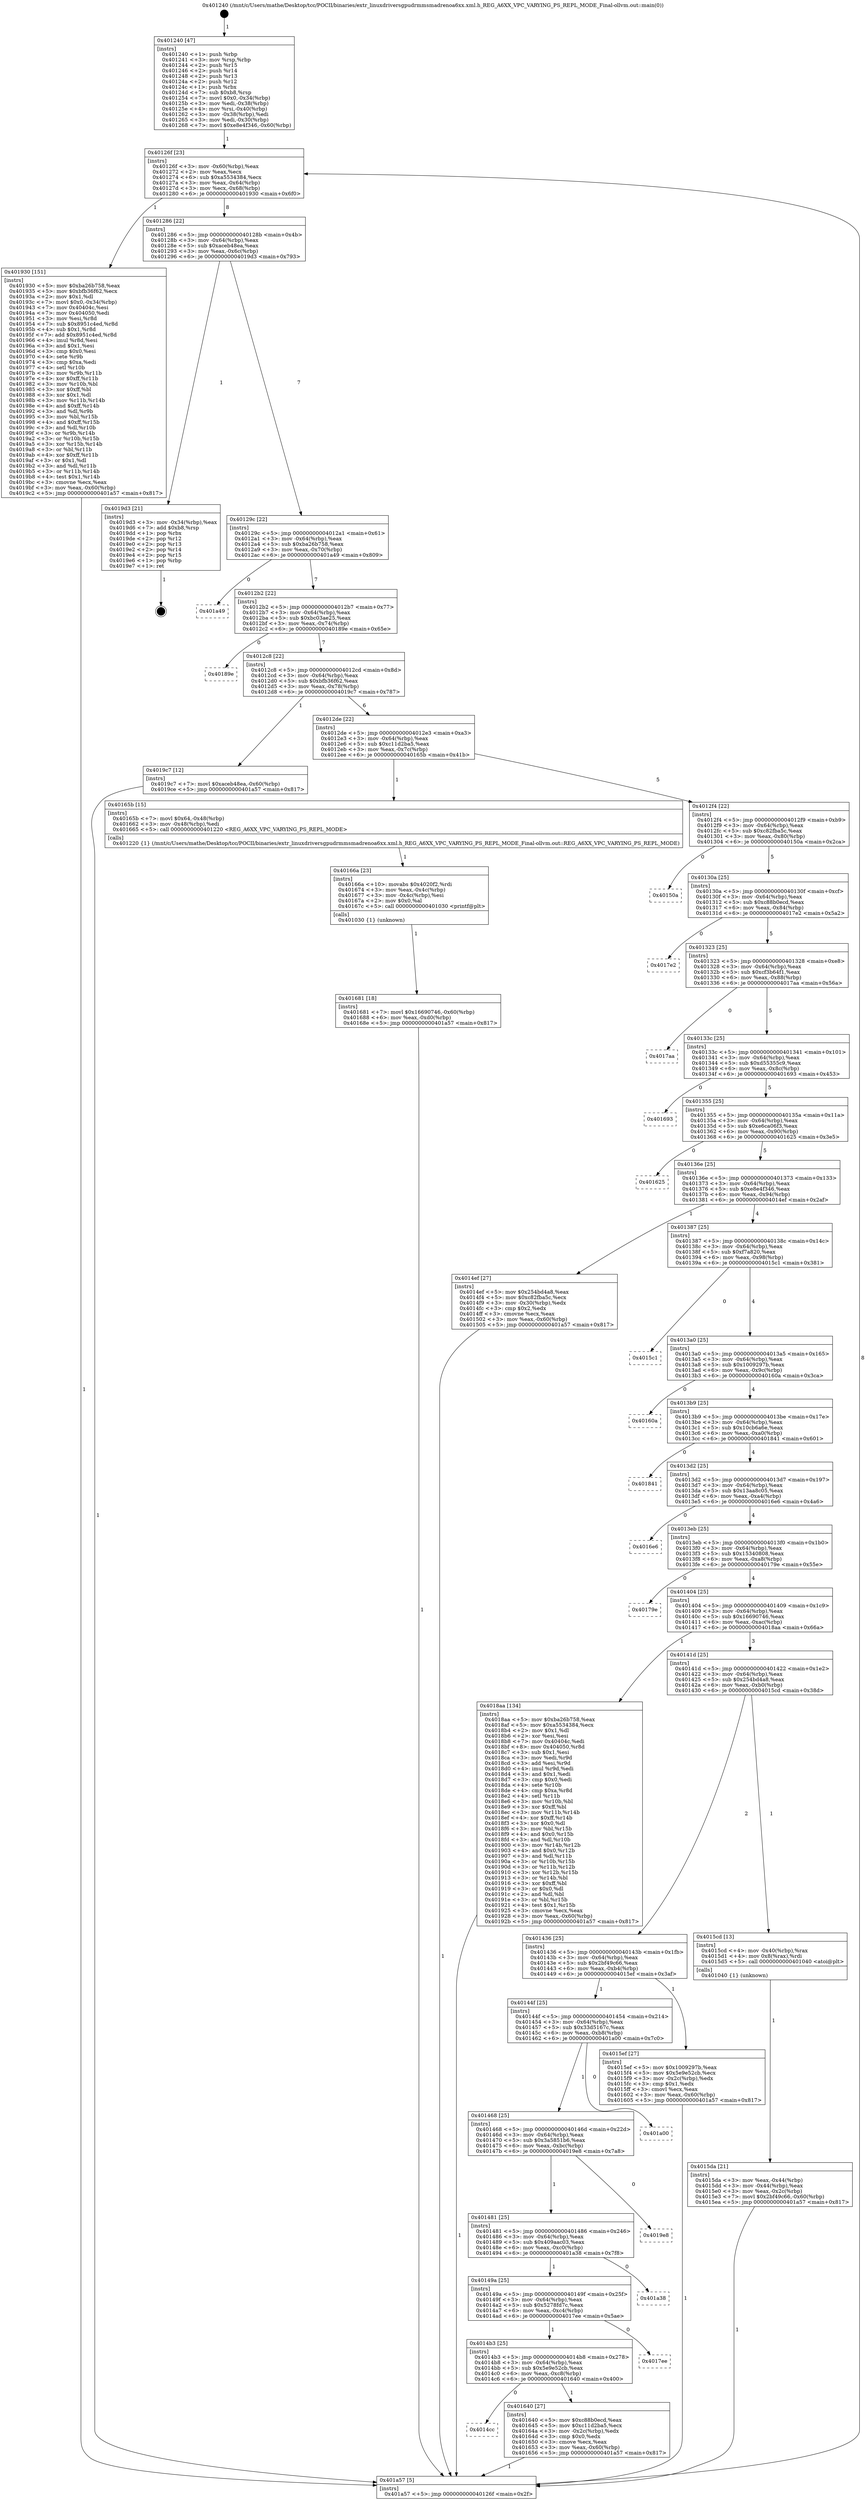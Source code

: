 digraph "0x401240" {
  label = "0x401240 (/mnt/c/Users/mathe/Desktop/tcc/POCII/binaries/extr_linuxdriversgpudrmmsmadrenoa6xx.xml.h_REG_A6XX_VPC_VARYING_PS_REPL_MODE_Final-ollvm.out::main(0))"
  labelloc = "t"
  node[shape=record]

  Entry [label="",width=0.3,height=0.3,shape=circle,fillcolor=black,style=filled]
  "0x40126f" [label="{
     0x40126f [23]\l
     | [instrs]\l
     &nbsp;&nbsp;0x40126f \<+3\>: mov -0x60(%rbp),%eax\l
     &nbsp;&nbsp;0x401272 \<+2\>: mov %eax,%ecx\l
     &nbsp;&nbsp;0x401274 \<+6\>: sub $0xa5534384,%ecx\l
     &nbsp;&nbsp;0x40127a \<+3\>: mov %eax,-0x64(%rbp)\l
     &nbsp;&nbsp;0x40127d \<+3\>: mov %ecx,-0x68(%rbp)\l
     &nbsp;&nbsp;0x401280 \<+6\>: je 0000000000401930 \<main+0x6f0\>\l
  }"]
  "0x401930" [label="{
     0x401930 [151]\l
     | [instrs]\l
     &nbsp;&nbsp;0x401930 \<+5\>: mov $0xba26b758,%eax\l
     &nbsp;&nbsp;0x401935 \<+5\>: mov $0xbfb36f62,%ecx\l
     &nbsp;&nbsp;0x40193a \<+2\>: mov $0x1,%dl\l
     &nbsp;&nbsp;0x40193c \<+7\>: movl $0x0,-0x34(%rbp)\l
     &nbsp;&nbsp;0x401943 \<+7\>: mov 0x40404c,%esi\l
     &nbsp;&nbsp;0x40194a \<+7\>: mov 0x404050,%edi\l
     &nbsp;&nbsp;0x401951 \<+3\>: mov %esi,%r8d\l
     &nbsp;&nbsp;0x401954 \<+7\>: sub $0x8951c4ed,%r8d\l
     &nbsp;&nbsp;0x40195b \<+4\>: sub $0x1,%r8d\l
     &nbsp;&nbsp;0x40195f \<+7\>: add $0x8951c4ed,%r8d\l
     &nbsp;&nbsp;0x401966 \<+4\>: imul %r8d,%esi\l
     &nbsp;&nbsp;0x40196a \<+3\>: and $0x1,%esi\l
     &nbsp;&nbsp;0x40196d \<+3\>: cmp $0x0,%esi\l
     &nbsp;&nbsp;0x401970 \<+4\>: sete %r9b\l
     &nbsp;&nbsp;0x401974 \<+3\>: cmp $0xa,%edi\l
     &nbsp;&nbsp;0x401977 \<+4\>: setl %r10b\l
     &nbsp;&nbsp;0x40197b \<+3\>: mov %r9b,%r11b\l
     &nbsp;&nbsp;0x40197e \<+4\>: xor $0xff,%r11b\l
     &nbsp;&nbsp;0x401982 \<+3\>: mov %r10b,%bl\l
     &nbsp;&nbsp;0x401985 \<+3\>: xor $0xff,%bl\l
     &nbsp;&nbsp;0x401988 \<+3\>: xor $0x1,%dl\l
     &nbsp;&nbsp;0x40198b \<+3\>: mov %r11b,%r14b\l
     &nbsp;&nbsp;0x40198e \<+4\>: and $0xff,%r14b\l
     &nbsp;&nbsp;0x401992 \<+3\>: and %dl,%r9b\l
     &nbsp;&nbsp;0x401995 \<+3\>: mov %bl,%r15b\l
     &nbsp;&nbsp;0x401998 \<+4\>: and $0xff,%r15b\l
     &nbsp;&nbsp;0x40199c \<+3\>: and %dl,%r10b\l
     &nbsp;&nbsp;0x40199f \<+3\>: or %r9b,%r14b\l
     &nbsp;&nbsp;0x4019a2 \<+3\>: or %r10b,%r15b\l
     &nbsp;&nbsp;0x4019a5 \<+3\>: xor %r15b,%r14b\l
     &nbsp;&nbsp;0x4019a8 \<+3\>: or %bl,%r11b\l
     &nbsp;&nbsp;0x4019ab \<+4\>: xor $0xff,%r11b\l
     &nbsp;&nbsp;0x4019af \<+3\>: or $0x1,%dl\l
     &nbsp;&nbsp;0x4019b2 \<+3\>: and %dl,%r11b\l
     &nbsp;&nbsp;0x4019b5 \<+3\>: or %r11b,%r14b\l
     &nbsp;&nbsp;0x4019b8 \<+4\>: test $0x1,%r14b\l
     &nbsp;&nbsp;0x4019bc \<+3\>: cmovne %ecx,%eax\l
     &nbsp;&nbsp;0x4019bf \<+3\>: mov %eax,-0x60(%rbp)\l
     &nbsp;&nbsp;0x4019c2 \<+5\>: jmp 0000000000401a57 \<main+0x817\>\l
  }"]
  "0x401286" [label="{
     0x401286 [22]\l
     | [instrs]\l
     &nbsp;&nbsp;0x401286 \<+5\>: jmp 000000000040128b \<main+0x4b\>\l
     &nbsp;&nbsp;0x40128b \<+3\>: mov -0x64(%rbp),%eax\l
     &nbsp;&nbsp;0x40128e \<+5\>: sub $0xaceb48ea,%eax\l
     &nbsp;&nbsp;0x401293 \<+3\>: mov %eax,-0x6c(%rbp)\l
     &nbsp;&nbsp;0x401296 \<+6\>: je 00000000004019d3 \<main+0x793\>\l
  }"]
  Exit [label="",width=0.3,height=0.3,shape=circle,fillcolor=black,style=filled,peripheries=2]
  "0x4019d3" [label="{
     0x4019d3 [21]\l
     | [instrs]\l
     &nbsp;&nbsp;0x4019d3 \<+3\>: mov -0x34(%rbp),%eax\l
     &nbsp;&nbsp;0x4019d6 \<+7\>: add $0xb8,%rsp\l
     &nbsp;&nbsp;0x4019dd \<+1\>: pop %rbx\l
     &nbsp;&nbsp;0x4019de \<+2\>: pop %r12\l
     &nbsp;&nbsp;0x4019e0 \<+2\>: pop %r13\l
     &nbsp;&nbsp;0x4019e2 \<+2\>: pop %r14\l
     &nbsp;&nbsp;0x4019e4 \<+2\>: pop %r15\l
     &nbsp;&nbsp;0x4019e6 \<+1\>: pop %rbp\l
     &nbsp;&nbsp;0x4019e7 \<+1\>: ret\l
  }"]
  "0x40129c" [label="{
     0x40129c [22]\l
     | [instrs]\l
     &nbsp;&nbsp;0x40129c \<+5\>: jmp 00000000004012a1 \<main+0x61\>\l
     &nbsp;&nbsp;0x4012a1 \<+3\>: mov -0x64(%rbp),%eax\l
     &nbsp;&nbsp;0x4012a4 \<+5\>: sub $0xba26b758,%eax\l
     &nbsp;&nbsp;0x4012a9 \<+3\>: mov %eax,-0x70(%rbp)\l
     &nbsp;&nbsp;0x4012ac \<+6\>: je 0000000000401a49 \<main+0x809\>\l
  }"]
  "0x401681" [label="{
     0x401681 [18]\l
     | [instrs]\l
     &nbsp;&nbsp;0x401681 \<+7\>: movl $0x16690746,-0x60(%rbp)\l
     &nbsp;&nbsp;0x401688 \<+6\>: mov %eax,-0xd0(%rbp)\l
     &nbsp;&nbsp;0x40168e \<+5\>: jmp 0000000000401a57 \<main+0x817\>\l
  }"]
  "0x401a49" [label="{
     0x401a49\l
  }", style=dashed]
  "0x4012b2" [label="{
     0x4012b2 [22]\l
     | [instrs]\l
     &nbsp;&nbsp;0x4012b2 \<+5\>: jmp 00000000004012b7 \<main+0x77\>\l
     &nbsp;&nbsp;0x4012b7 \<+3\>: mov -0x64(%rbp),%eax\l
     &nbsp;&nbsp;0x4012ba \<+5\>: sub $0xbc03ae25,%eax\l
     &nbsp;&nbsp;0x4012bf \<+3\>: mov %eax,-0x74(%rbp)\l
     &nbsp;&nbsp;0x4012c2 \<+6\>: je 000000000040189e \<main+0x65e\>\l
  }"]
  "0x40166a" [label="{
     0x40166a [23]\l
     | [instrs]\l
     &nbsp;&nbsp;0x40166a \<+10\>: movabs $0x4020f2,%rdi\l
     &nbsp;&nbsp;0x401674 \<+3\>: mov %eax,-0x4c(%rbp)\l
     &nbsp;&nbsp;0x401677 \<+3\>: mov -0x4c(%rbp),%esi\l
     &nbsp;&nbsp;0x40167a \<+2\>: mov $0x0,%al\l
     &nbsp;&nbsp;0x40167c \<+5\>: call 0000000000401030 \<printf@plt\>\l
     | [calls]\l
     &nbsp;&nbsp;0x401030 \{1\} (unknown)\l
  }"]
  "0x40189e" [label="{
     0x40189e\l
  }", style=dashed]
  "0x4012c8" [label="{
     0x4012c8 [22]\l
     | [instrs]\l
     &nbsp;&nbsp;0x4012c8 \<+5\>: jmp 00000000004012cd \<main+0x8d\>\l
     &nbsp;&nbsp;0x4012cd \<+3\>: mov -0x64(%rbp),%eax\l
     &nbsp;&nbsp;0x4012d0 \<+5\>: sub $0xbfb36f62,%eax\l
     &nbsp;&nbsp;0x4012d5 \<+3\>: mov %eax,-0x78(%rbp)\l
     &nbsp;&nbsp;0x4012d8 \<+6\>: je 00000000004019c7 \<main+0x787\>\l
  }"]
  "0x4014cc" [label="{
     0x4014cc\l
  }", style=dashed]
  "0x4019c7" [label="{
     0x4019c7 [12]\l
     | [instrs]\l
     &nbsp;&nbsp;0x4019c7 \<+7\>: movl $0xaceb48ea,-0x60(%rbp)\l
     &nbsp;&nbsp;0x4019ce \<+5\>: jmp 0000000000401a57 \<main+0x817\>\l
  }"]
  "0x4012de" [label="{
     0x4012de [22]\l
     | [instrs]\l
     &nbsp;&nbsp;0x4012de \<+5\>: jmp 00000000004012e3 \<main+0xa3\>\l
     &nbsp;&nbsp;0x4012e3 \<+3\>: mov -0x64(%rbp),%eax\l
     &nbsp;&nbsp;0x4012e6 \<+5\>: sub $0xc11d2ba5,%eax\l
     &nbsp;&nbsp;0x4012eb \<+3\>: mov %eax,-0x7c(%rbp)\l
     &nbsp;&nbsp;0x4012ee \<+6\>: je 000000000040165b \<main+0x41b\>\l
  }"]
  "0x401640" [label="{
     0x401640 [27]\l
     | [instrs]\l
     &nbsp;&nbsp;0x401640 \<+5\>: mov $0xc88b0ecd,%eax\l
     &nbsp;&nbsp;0x401645 \<+5\>: mov $0xc11d2ba5,%ecx\l
     &nbsp;&nbsp;0x40164a \<+3\>: mov -0x2c(%rbp),%edx\l
     &nbsp;&nbsp;0x40164d \<+3\>: cmp $0x0,%edx\l
     &nbsp;&nbsp;0x401650 \<+3\>: cmove %ecx,%eax\l
     &nbsp;&nbsp;0x401653 \<+3\>: mov %eax,-0x60(%rbp)\l
     &nbsp;&nbsp;0x401656 \<+5\>: jmp 0000000000401a57 \<main+0x817\>\l
  }"]
  "0x40165b" [label="{
     0x40165b [15]\l
     | [instrs]\l
     &nbsp;&nbsp;0x40165b \<+7\>: movl $0x64,-0x48(%rbp)\l
     &nbsp;&nbsp;0x401662 \<+3\>: mov -0x48(%rbp),%edi\l
     &nbsp;&nbsp;0x401665 \<+5\>: call 0000000000401220 \<REG_A6XX_VPC_VARYING_PS_REPL_MODE\>\l
     | [calls]\l
     &nbsp;&nbsp;0x401220 \{1\} (/mnt/c/Users/mathe/Desktop/tcc/POCII/binaries/extr_linuxdriversgpudrmmsmadrenoa6xx.xml.h_REG_A6XX_VPC_VARYING_PS_REPL_MODE_Final-ollvm.out::REG_A6XX_VPC_VARYING_PS_REPL_MODE)\l
  }"]
  "0x4012f4" [label="{
     0x4012f4 [22]\l
     | [instrs]\l
     &nbsp;&nbsp;0x4012f4 \<+5\>: jmp 00000000004012f9 \<main+0xb9\>\l
     &nbsp;&nbsp;0x4012f9 \<+3\>: mov -0x64(%rbp),%eax\l
     &nbsp;&nbsp;0x4012fc \<+5\>: sub $0xc82fba5c,%eax\l
     &nbsp;&nbsp;0x401301 \<+3\>: mov %eax,-0x80(%rbp)\l
     &nbsp;&nbsp;0x401304 \<+6\>: je 000000000040150a \<main+0x2ca\>\l
  }"]
  "0x4014b3" [label="{
     0x4014b3 [25]\l
     | [instrs]\l
     &nbsp;&nbsp;0x4014b3 \<+5\>: jmp 00000000004014b8 \<main+0x278\>\l
     &nbsp;&nbsp;0x4014b8 \<+3\>: mov -0x64(%rbp),%eax\l
     &nbsp;&nbsp;0x4014bb \<+5\>: sub $0x5e9e52cb,%eax\l
     &nbsp;&nbsp;0x4014c0 \<+6\>: mov %eax,-0xc8(%rbp)\l
     &nbsp;&nbsp;0x4014c6 \<+6\>: je 0000000000401640 \<main+0x400\>\l
  }"]
  "0x40150a" [label="{
     0x40150a\l
  }", style=dashed]
  "0x40130a" [label="{
     0x40130a [25]\l
     | [instrs]\l
     &nbsp;&nbsp;0x40130a \<+5\>: jmp 000000000040130f \<main+0xcf\>\l
     &nbsp;&nbsp;0x40130f \<+3\>: mov -0x64(%rbp),%eax\l
     &nbsp;&nbsp;0x401312 \<+5\>: sub $0xc88b0ecd,%eax\l
     &nbsp;&nbsp;0x401317 \<+6\>: mov %eax,-0x84(%rbp)\l
     &nbsp;&nbsp;0x40131d \<+6\>: je 00000000004017e2 \<main+0x5a2\>\l
  }"]
  "0x4017ee" [label="{
     0x4017ee\l
  }", style=dashed]
  "0x4017e2" [label="{
     0x4017e2\l
  }", style=dashed]
  "0x401323" [label="{
     0x401323 [25]\l
     | [instrs]\l
     &nbsp;&nbsp;0x401323 \<+5\>: jmp 0000000000401328 \<main+0xe8\>\l
     &nbsp;&nbsp;0x401328 \<+3\>: mov -0x64(%rbp),%eax\l
     &nbsp;&nbsp;0x40132b \<+5\>: sub $0xcf3b64f1,%eax\l
     &nbsp;&nbsp;0x401330 \<+6\>: mov %eax,-0x88(%rbp)\l
     &nbsp;&nbsp;0x401336 \<+6\>: je 00000000004017aa \<main+0x56a\>\l
  }"]
  "0x40149a" [label="{
     0x40149a [25]\l
     | [instrs]\l
     &nbsp;&nbsp;0x40149a \<+5\>: jmp 000000000040149f \<main+0x25f\>\l
     &nbsp;&nbsp;0x40149f \<+3\>: mov -0x64(%rbp),%eax\l
     &nbsp;&nbsp;0x4014a2 \<+5\>: sub $0x5278fd7c,%eax\l
     &nbsp;&nbsp;0x4014a7 \<+6\>: mov %eax,-0xc4(%rbp)\l
     &nbsp;&nbsp;0x4014ad \<+6\>: je 00000000004017ee \<main+0x5ae\>\l
  }"]
  "0x4017aa" [label="{
     0x4017aa\l
  }", style=dashed]
  "0x40133c" [label="{
     0x40133c [25]\l
     | [instrs]\l
     &nbsp;&nbsp;0x40133c \<+5\>: jmp 0000000000401341 \<main+0x101\>\l
     &nbsp;&nbsp;0x401341 \<+3\>: mov -0x64(%rbp),%eax\l
     &nbsp;&nbsp;0x401344 \<+5\>: sub $0xd55355c9,%eax\l
     &nbsp;&nbsp;0x401349 \<+6\>: mov %eax,-0x8c(%rbp)\l
     &nbsp;&nbsp;0x40134f \<+6\>: je 0000000000401693 \<main+0x453\>\l
  }"]
  "0x401a38" [label="{
     0x401a38\l
  }", style=dashed]
  "0x401693" [label="{
     0x401693\l
  }", style=dashed]
  "0x401355" [label="{
     0x401355 [25]\l
     | [instrs]\l
     &nbsp;&nbsp;0x401355 \<+5\>: jmp 000000000040135a \<main+0x11a\>\l
     &nbsp;&nbsp;0x40135a \<+3\>: mov -0x64(%rbp),%eax\l
     &nbsp;&nbsp;0x40135d \<+5\>: sub $0xe6ca06f3,%eax\l
     &nbsp;&nbsp;0x401362 \<+6\>: mov %eax,-0x90(%rbp)\l
     &nbsp;&nbsp;0x401368 \<+6\>: je 0000000000401625 \<main+0x3e5\>\l
  }"]
  "0x401481" [label="{
     0x401481 [25]\l
     | [instrs]\l
     &nbsp;&nbsp;0x401481 \<+5\>: jmp 0000000000401486 \<main+0x246\>\l
     &nbsp;&nbsp;0x401486 \<+3\>: mov -0x64(%rbp),%eax\l
     &nbsp;&nbsp;0x401489 \<+5\>: sub $0x409aac03,%eax\l
     &nbsp;&nbsp;0x40148e \<+6\>: mov %eax,-0xc0(%rbp)\l
     &nbsp;&nbsp;0x401494 \<+6\>: je 0000000000401a38 \<main+0x7f8\>\l
  }"]
  "0x401625" [label="{
     0x401625\l
  }", style=dashed]
  "0x40136e" [label="{
     0x40136e [25]\l
     | [instrs]\l
     &nbsp;&nbsp;0x40136e \<+5\>: jmp 0000000000401373 \<main+0x133\>\l
     &nbsp;&nbsp;0x401373 \<+3\>: mov -0x64(%rbp),%eax\l
     &nbsp;&nbsp;0x401376 \<+5\>: sub $0xe8e4f346,%eax\l
     &nbsp;&nbsp;0x40137b \<+6\>: mov %eax,-0x94(%rbp)\l
     &nbsp;&nbsp;0x401381 \<+6\>: je 00000000004014ef \<main+0x2af\>\l
  }"]
  "0x4019e8" [label="{
     0x4019e8\l
  }", style=dashed]
  "0x4014ef" [label="{
     0x4014ef [27]\l
     | [instrs]\l
     &nbsp;&nbsp;0x4014ef \<+5\>: mov $0x254bd4a8,%eax\l
     &nbsp;&nbsp;0x4014f4 \<+5\>: mov $0xc82fba5c,%ecx\l
     &nbsp;&nbsp;0x4014f9 \<+3\>: mov -0x30(%rbp),%edx\l
     &nbsp;&nbsp;0x4014fc \<+3\>: cmp $0x2,%edx\l
     &nbsp;&nbsp;0x4014ff \<+3\>: cmovne %ecx,%eax\l
     &nbsp;&nbsp;0x401502 \<+3\>: mov %eax,-0x60(%rbp)\l
     &nbsp;&nbsp;0x401505 \<+5\>: jmp 0000000000401a57 \<main+0x817\>\l
  }"]
  "0x401387" [label="{
     0x401387 [25]\l
     | [instrs]\l
     &nbsp;&nbsp;0x401387 \<+5\>: jmp 000000000040138c \<main+0x14c\>\l
     &nbsp;&nbsp;0x40138c \<+3\>: mov -0x64(%rbp),%eax\l
     &nbsp;&nbsp;0x40138f \<+5\>: sub $0xf7a820,%eax\l
     &nbsp;&nbsp;0x401394 \<+6\>: mov %eax,-0x98(%rbp)\l
     &nbsp;&nbsp;0x40139a \<+6\>: je 00000000004015c1 \<main+0x381\>\l
  }"]
  "0x401a57" [label="{
     0x401a57 [5]\l
     | [instrs]\l
     &nbsp;&nbsp;0x401a57 \<+5\>: jmp 000000000040126f \<main+0x2f\>\l
  }"]
  "0x401240" [label="{
     0x401240 [47]\l
     | [instrs]\l
     &nbsp;&nbsp;0x401240 \<+1\>: push %rbp\l
     &nbsp;&nbsp;0x401241 \<+3\>: mov %rsp,%rbp\l
     &nbsp;&nbsp;0x401244 \<+2\>: push %r15\l
     &nbsp;&nbsp;0x401246 \<+2\>: push %r14\l
     &nbsp;&nbsp;0x401248 \<+2\>: push %r13\l
     &nbsp;&nbsp;0x40124a \<+2\>: push %r12\l
     &nbsp;&nbsp;0x40124c \<+1\>: push %rbx\l
     &nbsp;&nbsp;0x40124d \<+7\>: sub $0xb8,%rsp\l
     &nbsp;&nbsp;0x401254 \<+7\>: movl $0x0,-0x34(%rbp)\l
     &nbsp;&nbsp;0x40125b \<+3\>: mov %edi,-0x38(%rbp)\l
     &nbsp;&nbsp;0x40125e \<+4\>: mov %rsi,-0x40(%rbp)\l
     &nbsp;&nbsp;0x401262 \<+3\>: mov -0x38(%rbp),%edi\l
     &nbsp;&nbsp;0x401265 \<+3\>: mov %edi,-0x30(%rbp)\l
     &nbsp;&nbsp;0x401268 \<+7\>: movl $0xe8e4f346,-0x60(%rbp)\l
  }"]
  "0x401468" [label="{
     0x401468 [25]\l
     | [instrs]\l
     &nbsp;&nbsp;0x401468 \<+5\>: jmp 000000000040146d \<main+0x22d\>\l
     &nbsp;&nbsp;0x40146d \<+3\>: mov -0x64(%rbp),%eax\l
     &nbsp;&nbsp;0x401470 \<+5\>: sub $0x3a5851b6,%eax\l
     &nbsp;&nbsp;0x401475 \<+6\>: mov %eax,-0xbc(%rbp)\l
     &nbsp;&nbsp;0x40147b \<+6\>: je 00000000004019e8 \<main+0x7a8\>\l
  }"]
  "0x4015c1" [label="{
     0x4015c1\l
  }", style=dashed]
  "0x4013a0" [label="{
     0x4013a0 [25]\l
     | [instrs]\l
     &nbsp;&nbsp;0x4013a0 \<+5\>: jmp 00000000004013a5 \<main+0x165\>\l
     &nbsp;&nbsp;0x4013a5 \<+3\>: mov -0x64(%rbp),%eax\l
     &nbsp;&nbsp;0x4013a8 \<+5\>: sub $0x1009297b,%eax\l
     &nbsp;&nbsp;0x4013ad \<+6\>: mov %eax,-0x9c(%rbp)\l
     &nbsp;&nbsp;0x4013b3 \<+6\>: je 000000000040160a \<main+0x3ca\>\l
  }"]
  "0x401a00" [label="{
     0x401a00\l
  }", style=dashed]
  "0x40160a" [label="{
     0x40160a\l
  }", style=dashed]
  "0x4013b9" [label="{
     0x4013b9 [25]\l
     | [instrs]\l
     &nbsp;&nbsp;0x4013b9 \<+5\>: jmp 00000000004013be \<main+0x17e\>\l
     &nbsp;&nbsp;0x4013be \<+3\>: mov -0x64(%rbp),%eax\l
     &nbsp;&nbsp;0x4013c1 \<+5\>: sub $0x10cb6a6e,%eax\l
     &nbsp;&nbsp;0x4013c6 \<+6\>: mov %eax,-0xa0(%rbp)\l
     &nbsp;&nbsp;0x4013cc \<+6\>: je 0000000000401841 \<main+0x601\>\l
  }"]
  "0x40144f" [label="{
     0x40144f [25]\l
     | [instrs]\l
     &nbsp;&nbsp;0x40144f \<+5\>: jmp 0000000000401454 \<main+0x214\>\l
     &nbsp;&nbsp;0x401454 \<+3\>: mov -0x64(%rbp),%eax\l
     &nbsp;&nbsp;0x401457 \<+5\>: sub $0x33d5167c,%eax\l
     &nbsp;&nbsp;0x40145c \<+6\>: mov %eax,-0xb8(%rbp)\l
     &nbsp;&nbsp;0x401462 \<+6\>: je 0000000000401a00 \<main+0x7c0\>\l
  }"]
  "0x401841" [label="{
     0x401841\l
  }", style=dashed]
  "0x4013d2" [label="{
     0x4013d2 [25]\l
     | [instrs]\l
     &nbsp;&nbsp;0x4013d2 \<+5\>: jmp 00000000004013d7 \<main+0x197\>\l
     &nbsp;&nbsp;0x4013d7 \<+3\>: mov -0x64(%rbp),%eax\l
     &nbsp;&nbsp;0x4013da \<+5\>: sub $0x13aa8c05,%eax\l
     &nbsp;&nbsp;0x4013df \<+6\>: mov %eax,-0xa4(%rbp)\l
     &nbsp;&nbsp;0x4013e5 \<+6\>: je 00000000004016e6 \<main+0x4a6\>\l
  }"]
  "0x4015ef" [label="{
     0x4015ef [27]\l
     | [instrs]\l
     &nbsp;&nbsp;0x4015ef \<+5\>: mov $0x1009297b,%eax\l
     &nbsp;&nbsp;0x4015f4 \<+5\>: mov $0x5e9e52cb,%ecx\l
     &nbsp;&nbsp;0x4015f9 \<+3\>: mov -0x2c(%rbp),%edx\l
     &nbsp;&nbsp;0x4015fc \<+3\>: cmp $0x1,%edx\l
     &nbsp;&nbsp;0x4015ff \<+3\>: cmovl %ecx,%eax\l
     &nbsp;&nbsp;0x401602 \<+3\>: mov %eax,-0x60(%rbp)\l
     &nbsp;&nbsp;0x401605 \<+5\>: jmp 0000000000401a57 \<main+0x817\>\l
  }"]
  "0x4016e6" [label="{
     0x4016e6\l
  }", style=dashed]
  "0x4013eb" [label="{
     0x4013eb [25]\l
     | [instrs]\l
     &nbsp;&nbsp;0x4013eb \<+5\>: jmp 00000000004013f0 \<main+0x1b0\>\l
     &nbsp;&nbsp;0x4013f0 \<+3\>: mov -0x64(%rbp),%eax\l
     &nbsp;&nbsp;0x4013f3 \<+5\>: sub $0x15340808,%eax\l
     &nbsp;&nbsp;0x4013f8 \<+6\>: mov %eax,-0xa8(%rbp)\l
     &nbsp;&nbsp;0x4013fe \<+6\>: je 000000000040179e \<main+0x55e\>\l
  }"]
  "0x4015da" [label="{
     0x4015da [21]\l
     | [instrs]\l
     &nbsp;&nbsp;0x4015da \<+3\>: mov %eax,-0x44(%rbp)\l
     &nbsp;&nbsp;0x4015dd \<+3\>: mov -0x44(%rbp),%eax\l
     &nbsp;&nbsp;0x4015e0 \<+3\>: mov %eax,-0x2c(%rbp)\l
     &nbsp;&nbsp;0x4015e3 \<+7\>: movl $0x2bf49c66,-0x60(%rbp)\l
     &nbsp;&nbsp;0x4015ea \<+5\>: jmp 0000000000401a57 \<main+0x817\>\l
  }"]
  "0x40179e" [label="{
     0x40179e\l
  }", style=dashed]
  "0x401404" [label="{
     0x401404 [25]\l
     | [instrs]\l
     &nbsp;&nbsp;0x401404 \<+5\>: jmp 0000000000401409 \<main+0x1c9\>\l
     &nbsp;&nbsp;0x401409 \<+3\>: mov -0x64(%rbp),%eax\l
     &nbsp;&nbsp;0x40140c \<+5\>: sub $0x16690746,%eax\l
     &nbsp;&nbsp;0x401411 \<+6\>: mov %eax,-0xac(%rbp)\l
     &nbsp;&nbsp;0x401417 \<+6\>: je 00000000004018aa \<main+0x66a\>\l
  }"]
  "0x401436" [label="{
     0x401436 [25]\l
     | [instrs]\l
     &nbsp;&nbsp;0x401436 \<+5\>: jmp 000000000040143b \<main+0x1fb\>\l
     &nbsp;&nbsp;0x40143b \<+3\>: mov -0x64(%rbp),%eax\l
     &nbsp;&nbsp;0x40143e \<+5\>: sub $0x2bf49c66,%eax\l
     &nbsp;&nbsp;0x401443 \<+6\>: mov %eax,-0xb4(%rbp)\l
     &nbsp;&nbsp;0x401449 \<+6\>: je 00000000004015ef \<main+0x3af\>\l
  }"]
  "0x4018aa" [label="{
     0x4018aa [134]\l
     | [instrs]\l
     &nbsp;&nbsp;0x4018aa \<+5\>: mov $0xba26b758,%eax\l
     &nbsp;&nbsp;0x4018af \<+5\>: mov $0xa5534384,%ecx\l
     &nbsp;&nbsp;0x4018b4 \<+2\>: mov $0x1,%dl\l
     &nbsp;&nbsp;0x4018b6 \<+2\>: xor %esi,%esi\l
     &nbsp;&nbsp;0x4018b8 \<+7\>: mov 0x40404c,%edi\l
     &nbsp;&nbsp;0x4018bf \<+8\>: mov 0x404050,%r8d\l
     &nbsp;&nbsp;0x4018c7 \<+3\>: sub $0x1,%esi\l
     &nbsp;&nbsp;0x4018ca \<+3\>: mov %edi,%r9d\l
     &nbsp;&nbsp;0x4018cd \<+3\>: add %esi,%r9d\l
     &nbsp;&nbsp;0x4018d0 \<+4\>: imul %r9d,%edi\l
     &nbsp;&nbsp;0x4018d4 \<+3\>: and $0x1,%edi\l
     &nbsp;&nbsp;0x4018d7 \<+3\>: cmp $0x0,%edi\l
     &nbsp;&nbsp;0x4018da \<+4\>: sete %r10b\l
     &nbsp;&nbsp;0x4018de \<+4\>: cmp $0xa,%r8d\l
     &nbsp;&nbsp;0x4018e2 \<+4\>: setl %r11b\l
     &nbsp;&nbsp;0x4018e6 \<+3\>: mov %r10b,%bl\l
     &nbsp;&nbsp;0x4018e9 \<+3\>: xor $0xff,%bl\l
     &nbsp;&nbsp;0x4018ec \<+3\>: mov %r11b,%r14b\l
     &nbsp;&nbsp;0x4018ef \<+4\>: xor $0xff,%r14b\l
     &nbsp;&nbsp;0x4018f3 \<+3\>: xor $0x0,%dl\l
     &nbsp;&nbsp;0x4018f6 \<+3\>: mov %bl,%r15b\l
     &nbsp;&nbsp;0x4018f9 \<+4\>: and $0x0,%r15b\l
     &nbsp;&nbsp;0x4018fd \<+3\>: and %dl,%r10b\l
     &nbsp;&nbsp;0x401900 \<+3\>: mov %r14b,%r12b\l
     &nbsp;&nbsp;0x401903 \<+4\>: and $0x0,%r12b\l
     &nbsp;&nbsp;0x401907 \<+3\>: and %dl,%r11b\l
     &nbsp;&nbsp;0x40190a \<+3\>: or %r10b,%r15b\l
     &nbsp;&nbsp;0x40190d \<+3\>: or %r11b,%r12b\l
     &nbsp;&nbsp;0x401910 \<+3\>: xor %r12b,%r15b\l
     &nbsp;&nbsp;0x401913 \<+3\>: or %r14b,%bl\l
     &nbsp;&nbsp;0x401916 \<+3\>: xor $0xff,%bl\l
     &nbsp;&nbsp;0x401919 \<+3\>: or $0x0,%dl\l
     &nbsp;&nbsp;0x40191c \<+2\>: and %dl,%bl\l
     &nbsp;&nbsp;0x40191e \<+3\>: or %bl,%r15b\l
     &nbsp;&nbsp;0x401921 \<+4\>: test $0x1,%r15b\l
     &nbsp;&nbsp;0x401925 \<+3\>: cmovne %ecx,%eax\l
     &nbsp;&nbsp;0x401928 \<+3\>: mov %eax,-0x60(%rbp)\l
     &nbsp;&nbsp;0x40192b \<+5\>: jmp 0000000000401a57 \<main+0x817\>\l
  }"]
  "0x40141d" [label="{
     0x40141d [25]\l
     | [instrs]\l
     &nbsp;&nbsp;0x40141d \<+5\>: jmp 0000000000401422 \<main+0x1e2\>\l
     &nbsp;&nbsp;0x401422 \<+3\>: mov -0x64(%rbp),%eax\l
     &nbsp;&nbsp;0x401425 \<+5\>: sub $0x254bd4a8,%eax\l
     &nbsp;&nbsp;0x40142a \<+6\>: mov %eax,-0xb0(%rbp)\l
     &nbsp;&nbsp;0x401430 \<+6\>: je 00000000004015cd \<main+0x38d\>\l
  }"]
  "0x4015cd" [label="{
     0x4015cd [13]\l
     | [instrs]\l
     &nbsp;&nbsp;0x4015cd \<+4\>: mov -0x40(%rbp),%rax\l
     &nbsp;&nbsp;0x4015d1 \<+4\>: mov 0x8(%rax),%rdi\l
     &nbsp;&nbsp;0x4015d5 \<+5\>: call 0000000000401040 \<atoi@plt\>\l
     | [calls]\l
     &nbsp;&nbsp;0x401040 \{1\} (unknown)\l
  }"]
  Entry -> "0x401240" [label=" 1"]
  "0x40126f" -> "0x401930" [label=" 1"]
  "0x40126f" -> "0x401286" [label=" 8"]
  "0x4019d3" -> Exit [label=" 1"]
  "0x401286" -> "0x4019d3" [label=" 1"]
  "0x401286" -> "0x40129c" [label=" 7"]
  "0x4019c7" -> "0x401a57" [label=" 1"]
  "0x40129c" -> "0x401a49" [label=" 0"]
  "0x40129c" -> "0x4012b2" [label=" 7"]
  "0x401930" -> "0x401a57" [label=" 1"]
  "0x4012b2" -> "0x40189e" [label=" 0"]
  "0x4012b2" -> "0x4012c8" [label=" 7"]
  "0x4018aa" -> "0x401a57" [label=" 1"]
  "0x4012c8" -> "0x4019c7" [label=" 1"]
  "0x4012c8" -> "0x4012de" [label=" 6"]
  "0x401681" -> "0x401a57" [label=" 1"]
  "0x4012de" -> "0x40165b" [label=" 1"]
  "0x4012de" -> "0x4012f4" [label=" 5"]
  "0x40166a" -> "0x401681" [label=" 1"]
  "0x4012f4" -> "0x40150a" [label=" 0"]
  "0x4012f4" -> "0x40130a" [label=" 5"]
  "0x401640" -> "0x401a57" [label=" 1"]
  "0x40130a" -> "0x4017e2" [label=" 0"]
  "0x40130a" -> "0x401323" [label=" 5"]
  "0x4014b3" -> "0x4014cc" [label=" 0"]
  "0x401323" -> "0x4017aa" [label=" 0"]
  "0x401323" -> "0x40133c" [label=" 5"]
  "0x40165b" -> "0x40166a" [label=" 1"]
  "0x40133c" -> "0x401693" [label=" 0"]
  "0x40133c" -> "0x401355" [label=" 5"]
  "0x40149a" -> "0x4014b3" [label=" 1"]
  "0x401355" -> "0x401625" [label=" 0"]
  "0x401355" -> "0x40136e" [label=" 5"]
  "0x4014b3" -> "0x401640" [label=" 1"]
  "0x40136e" -> "0x4014ef" [label=" 1"]
  "0x40136e" -> "0x401387" [label=" 4"]
  "0x4014ef" -> "0x401a57" [label=" 1"]
  "0x401240" -> "0x40126f" [label=" 1"]
  "0x401a57" -> "0x40126f" [label=" 8"]
  "0x401481" -> "0x40149a" [label=" 1"]
  "0x401387" -> "0x4015c1" [label=" 0"]
  "0x401387" -> "0x4013a0" [label=" 4"]
  "0x40149a" -> "0x4017ee" [label=" 0"]
  "0x4013a0" -> "0x40160a" [label=" 0"]
  "0x4013a0" -> "0x4013b9" [label=" 4"]
  "0x401468" -> "0x401481" [label=" 1"]
  "0x4013b9" -> "0x401841" [label=" 0"]
  "0x4013b9" -> "0x4013d2" [label=" 4"]
  "0x401481" -> "0x401a38" [label=" 0"]
  "0x4013d2" -> "0x4016e6" [label=" 0"]
  "0x4013d2" -> "0x4013eb" [label=" 4"]
  "0x40144f" -> "0x401468" [label=" 1"]
  "0x4013eb" -> "0x40179e" [label=" 0"]
  "0x4013eb" -> "0x401404" [label=" 4"]
  "0x401468" -> "0x4019e8" [label=" 0"]
  "0x401404" -> "0x4018aa" [label=" 1"]
  "0x401404" -> "0x40141d" [label=" 3"]
  "0x4015ef" -> "0x401a57" [label=" 1"]
  "0x40141d" -> "0x4015cd" [label=" 1"]
  "0x40141d" -> "0x401436" [label=" 2"]
  "0x4015cd" -> "0x4015da" [label=" 1"]
  "0x4015da" -> "0x401a57" [label=" 1"]
  "0x40144f" -> "0x401a00" [label=" 0"]
  "0x401436" -> "0x4015ef" [label=" 1"]
  "0x401436" -> "0x40144f" [label=" 1"]
}
